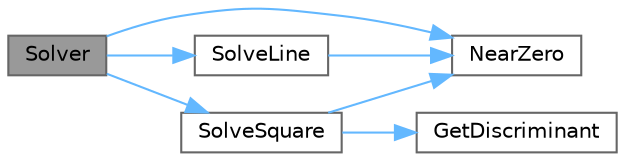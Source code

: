 digraph "Solver"
{
 // LATEX_PDF_SIZE
  bgcolor="transparent";
  edge [fontname=Helvetica,fontsize=10,labelfontname=Helvetica,labelfontsize=10];
  node [fontname=Helvetica,fontsize=10,shape=box,height=0.2,width=0.4];
  rankdir="LR";
  Node1 [id="Node000001",label="Solver",height=0.2,width=0.4,color="gray40", fillcolor="grey60", style="filled", fontcolor="black",tooltip="a function that triggers the solution of a linear or quadratic equation depending on the value of par..."];
  Node1 -> Node2 [id="edge1_Node000001_Node000002",color="steelblue1",style="solid",tooltip=" "];
  Node2 [id="Node000002",label="NearZero",height=0.2,width=0.4,color="grey40", fillcolor="white", style="filled",URL="$utilities_8cpp.html#aafdadb4e22e6706240da0ba71e870218",tooltip="a function that compares the values ​​of double variables with a very small value to determine whethe..."];
  Node1 -> Node3 [id="edge2_Node000001_Node000003",color="steelblue1",style="solid",tooltip=" "];
  Node3 [id="Node000003",label="SolveLine",height=0.2,width=0.4,color="grey40", fillcolor="white", style="filled",URL="$solve_8cpp.html#a279e7254693e11b493551bc784828792",tooltip="a function that solutes a linear equation"];
  Node3 -> Node2 [id="edge3_Node000003_Node000002",color="steelblue1",style="solid",tooltip=" "];
  Node1 -> Node4 [id="edge4_Node000001_Node000004",color="steelblue1",style="solid",tooltip=" "];
  Node4 [id="Node000004",label="SolveSquare",height=0.2,width=0.4,color="grey40", fillcolor="white", style="filled",URL="$solve_8cpp.html#aae022c6c61a668fbb2774df6f709f6b1",tooltip="a function that solutes a quadratic equation"];
  Node4 -> Node5 [id="edge5_Node000004_Node000005",color="steelblue1",style="solid",tooltip=" "];
  Node5 [id="Node000005",label="GetDiscriminant",height=0.2,width=0.4,color="grey40", fillcolor="white", style="filled",URL="$solve_8cpp.html#ac330ab8e5170adad03c8779c7dbda27b",tooltip="a static function calculating discriminant for solving quadratic equation with none zero coefficient ..."];
  Node4 -> Node2 [id="edge6_Node000004_Node000002",color="steelblue1",style="solid",tooltip=" "];
}
